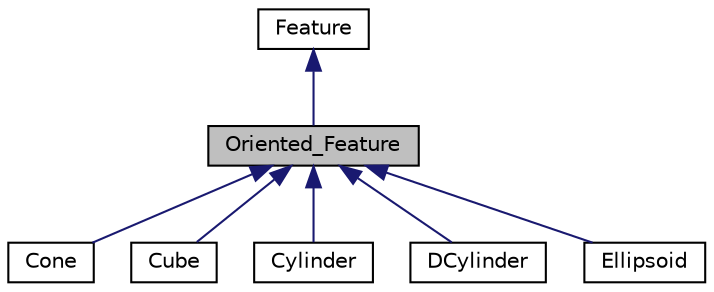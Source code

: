 digraph "Oriented_Feature"
{
  edge [fontname="Helvetica",fontsize="10",labelfontname="Helvetica",labelfontsize="10"];
  node [fontname="Helvetica",fontsize="10",shape=record];
  Node0 [label="Oriented_Feature",height=0.2,width=0.4,color="black", fillcolor="grey75", style="filled", fontcolor="black"];
  Node1 -> Node0 [dir="back",color="midnightblue",fontsize="10",style="solid",fontname="Helvetica"];
  Node1 [label="Feature",height=0.2,width=0.4,color="black", fillcolor="white", style="filled",URL="$classFeature.html"];
  Node0 -> Node2 [dir="back",color="midnightblue",fontsize="10",style="solid",fontname="Helvetica"];
  Node2 [label="Cone",height=0.2,width=0.4,color="black", fillcolor="white", style="filled",URL="$classCone.html"];
  Node0 -> Node3 [dir="back",color="midnightblue",fontsize="10",style="solid",fontname="Helvetica"];
  Node3 [label="Cube",height=0.2,width=0.4,color="black", fillcolor="white", style="filled",URL="$classCube.html"];
  Node0 -> Node4 [dir="back",color="midnightblue",fontsize="10",style="solid",fontname="Helvetica"];
  Node4 [label="Cylinder",height=0.2,width=0.4,color="black", fillcolor="white", style="filled",URL="$classCylinder.html"];
  Node0 -> Node5 [dir="back",color="midnightblue",fontsize="10",style="solid",fontname="Helvetica"];
  Node5 [label="DCylinder",height=0.2,width=0.4,color="black", fillcolor="white", style="filled",URL="$classDCylinder.html"];
  Node0 -> Node6 [dir="back",color="midnightblue",fontsize="10",style="solid",fontname="Helvetica"];
  Node6 [label="Ellipsoid",height=0.2,width=0.4,color="black", fillcolor="white", style="filled",URL="$classEllipsoid.html"];
}
